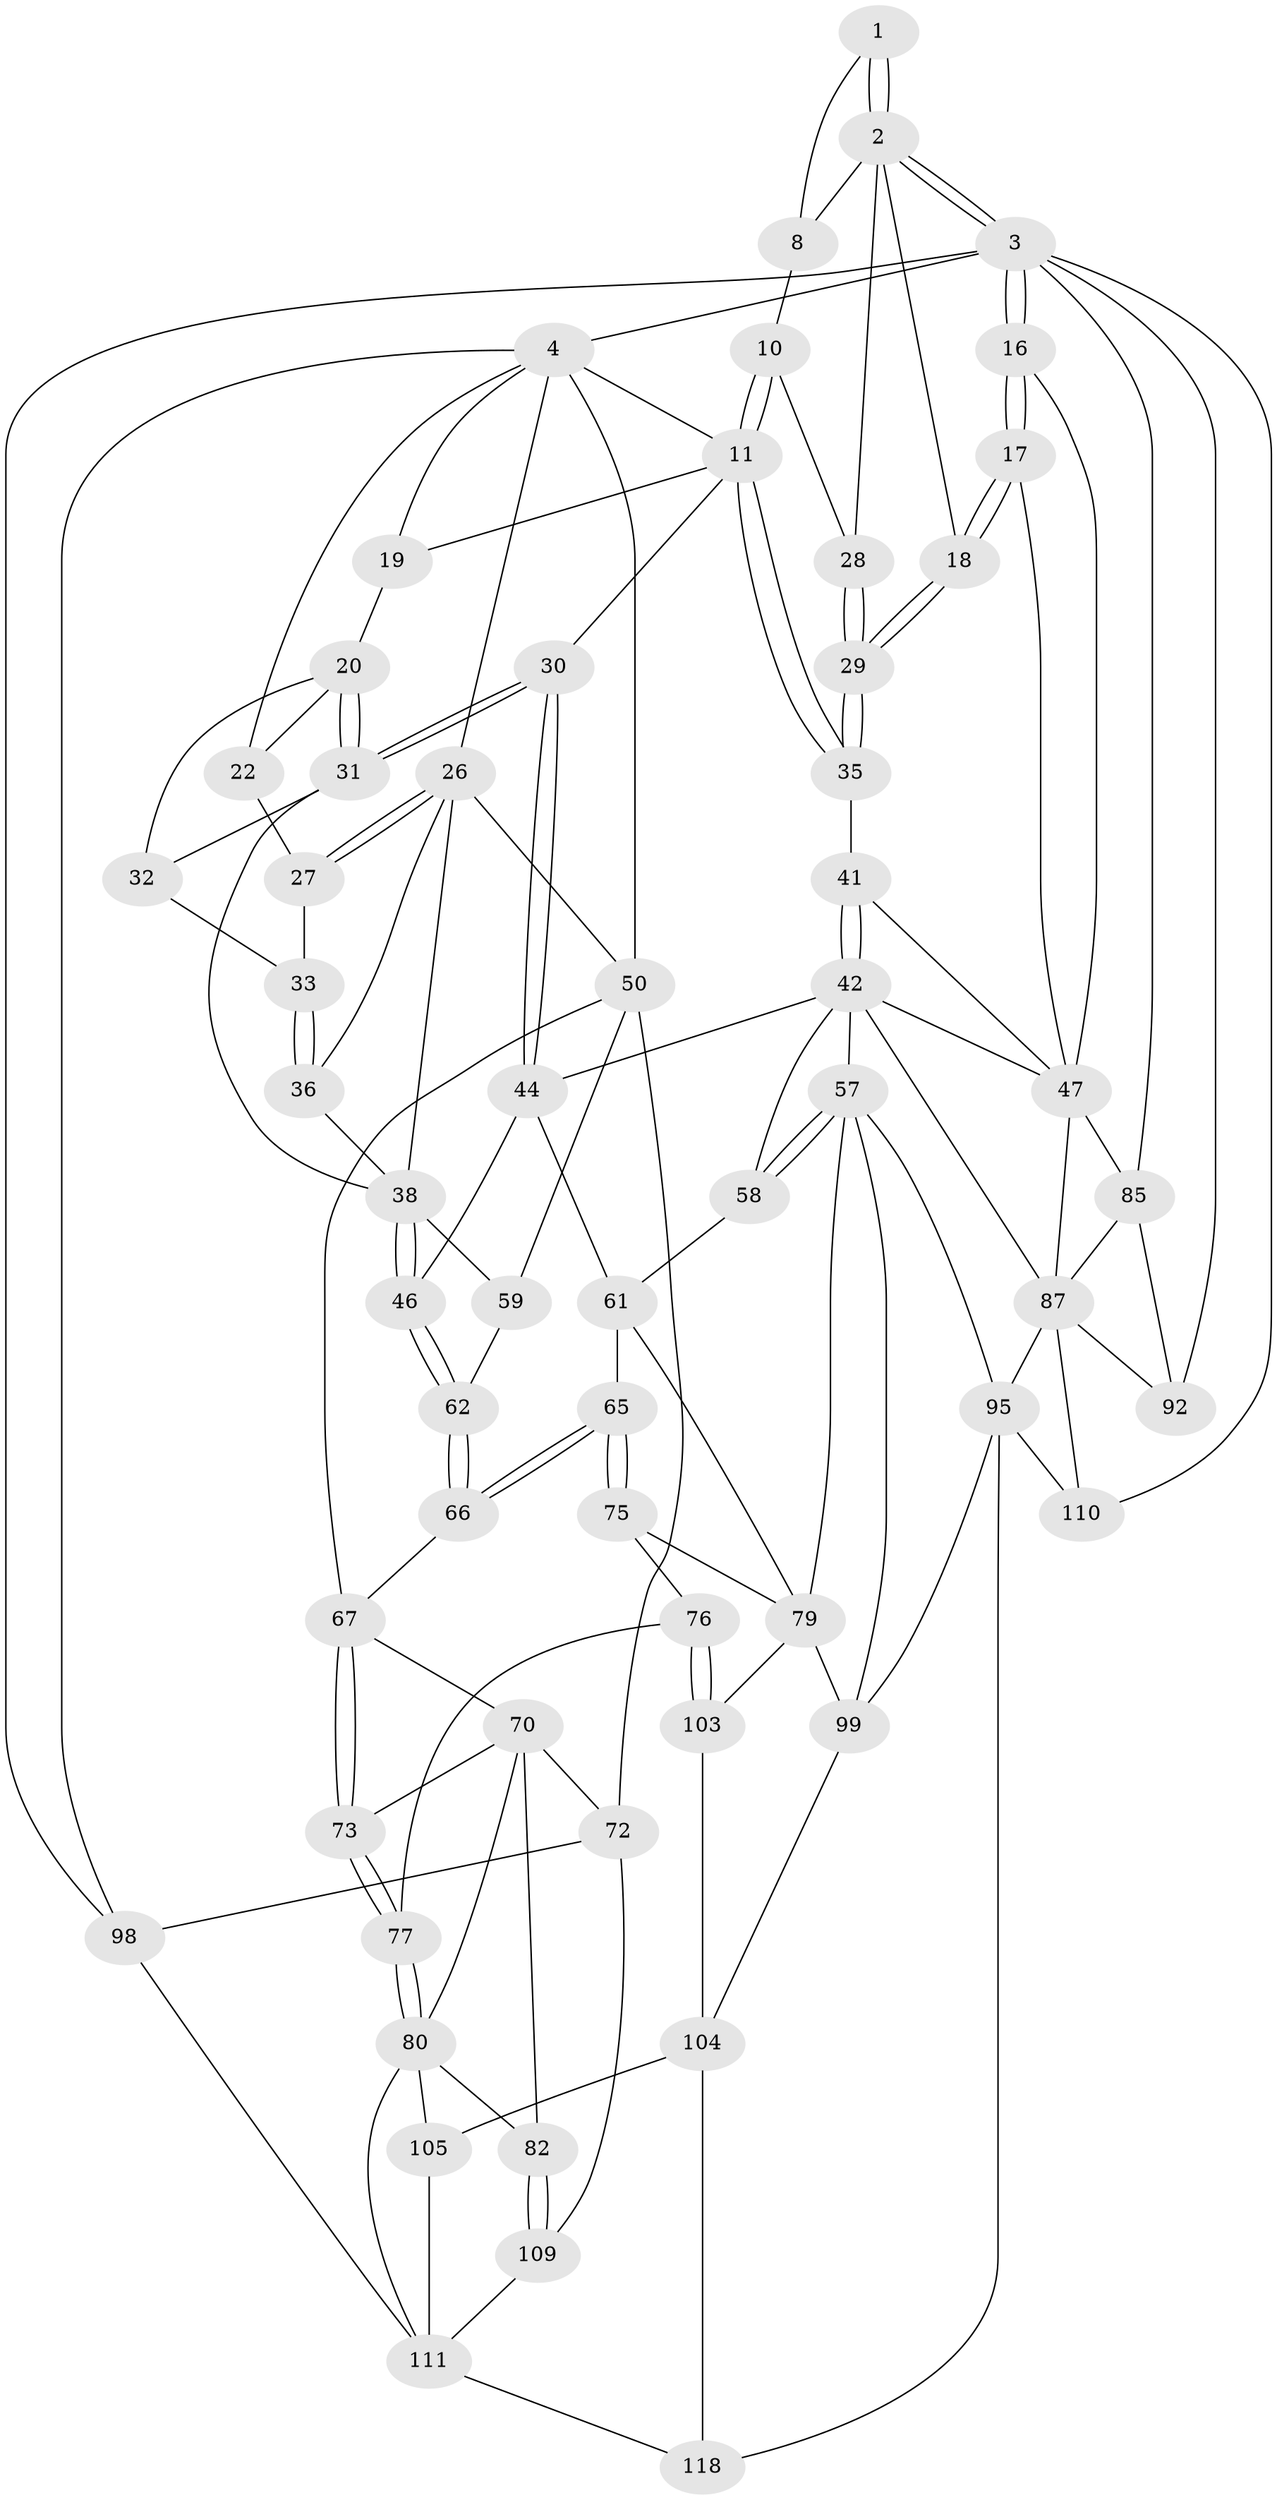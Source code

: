 // original degree distribution, {3: 0.016666666666666666, 5: 0.5, 6: 0.23333333333333334, 4: 0.25}
// Generated by graph-tools (version 1.1) at 2025/28/03/15/25 16:28:07]
// undirected, 60 vertices, 141 edges
graph export_dot {
graph [start="1"]
  node [color=gray90,style=filled];
  1 [pos="+0.8106476511494423+0"];
  2 [pos="+1+0",super="+13"];
  3 [pos="+1+0",super="+88"];
  4 [pos="+0+0",super="+5+24"];
  8 [pos="+0.8338998579735835+0.03156820110671118",super="+9"];
  10 [pos="+0.7459336309416468+0.18528406402999315"];
  11 [pos="+0.7152254614192537+0.196675013151359",super="+12"];
  16 [pos="+1+0.35085199028741076"];
  17 [pos="+1+0.32755535608983083"];
  18 [pos="+1+0.29815678367149934"];
  19 [pos="+0.47664330765974916+0.10833907347803516"];
  20 [pos="+0.46391285064100496+0.1333027275231152",super="+21"];
  22 [pos="+0.2578401938320809+0"];
  26 [pos="+0+0.2050522458498159",super="+37"];
  27 [pos="+0.09064176736874364+0.14650547520176152"];
  28 [pos="+0.8551774538286641+0.2150580311567215"];
  29 [pos="+0.9953703220052749+0.2823763683671906"];
  30 [pos="+0.5367006827548333+0.34148274555680974"];
  31 [pos="+0.4342008809476905+0.27941379263303423",super="+34"];
  32 [pos="+0.26515267986858154+0.22358088352172883"];
  33 [pos="+0.2617820047062628+0.2251231095902695"];
  35 [pos="+0.747656893339246+0.3012993948709796"];
  36 [pos="+0.22391490217661558+0.27872556817207145"];
  38 [pos="+0.3672585183266563+0.3453415043029129",super="+39"];
  41 [pos="+0.747621955260752+0.3016986961968419",super="+48"];
  42 [pos="+0.7007592399893546+0.37484381559900265",super="+52+43"];
  44 [pos="+0.5552007697735347+0.39057455843468025",super="+45"];
  46 [pos="+0.42218068605058684+0.4883698099881147"];
  47 [pos="+0.8298801618003668+0.3822707618842289",super="+53"];
  50 [pos="+0.14288375281149107+0.5164732039305076",super="+60+51"];
  57 [pos="+0.7395592487836854+0.6112002761074394",super="+78"];
  58 [pos="+0.6988671486044464+0.5830614125961706"];
  59 [pos="+0.2216853103525927+0.4640944242475176"];
  61 [pos="+0.6186186541457062+0.5578330602412007",super="+64"];
  62 [pos="+0.41570646143031315+0.5018624599144389"];
  65 [pos="+0.46659505860345435+0.6259013270222693"];
  66 [pos="+0.43204061482922923+0.5994537048569595"];
  67 [pos="+0.4170971838025942+0.603682659618975",super="+68"];
  70 [pos="+0.17668738446868384+0.6032644406052243",super="+71+74"];
  72 [pos="+0+0.7224422388235062",super="+97"];
  73 [pos="+0.31988191139593297+0.68534024536762"];
  75 [pos="+0.4050098858980932+0.7660554347609229"];
  76 [pos="+0.38451468347519907+0.7855434588482554"];
  77 [pos="+0.34605013889187336+0.7735819258226615"];
  79 [pos="+0.5541968926189327+0.7386161521968148",super="+84"];
  80 [pos="+0.2506540167543749+0.8033880802503415",super="+81"];
  82 [pos="+0.16948248296675902+0.7843082316945873"];
  85 [pos="+1+0.6660386740678695",super="+86"];
  87 [pos="+0.9451375525823772+0.7258717525788356",super="+90"];
  92 [pos="+1+0.8187149132088514",super="+93"];
  95 [pos="+0.777460471372046+0.8521886644968536",super="+102"];
  98 [pos="+0+1"];
  99 [pos="+0.5684096596049885+0.9186880201590056",super="+114"];
  103 [pos="+0.3957670640523301+0.8268007379263987"];
  104 [pos="+0.3597359490505009+0.9110130960292079",super="+116"];
  105 [pos="+0.27947405379722706+0.9165099983731869"];
  109 [pos="+0.09604432785232878+0.9011356256232212"];
  110 [pos="+1+1"];
  111 [pos="+0.13357673439543943+0.9422318911057349",super="+117+112"];
  118 [pos="+0.5177748253880414+1"];
  1 -- 2;
  1 -- 2;
  1 -- 8;
  2 -- 3;
  2 -- 3;
  2 -- 8 [weight=2];
  2 -- 18;
  2 -- 28;
  3 -- 4;
  3 -- 16;
  3 -- 16;
  3 -- 98;
  3 -- 85;
  3 -- 92 [weight=2];
  3 -- 110;
  4 -- 98;
  4 -- 19;
  4 -- 11;
  4 -- 22;
  4 -- 26;
  4 -- 50 [weight=2];
  8 -- 10;
  10 -- 11;
  10 -- 11;
  10 -- 28;
  11 -- 35;
  11 -- 35;
  11 -- 19;
  11 -- 30;
  16 -- 17;
  16 -- 17;
  16 -- 47;
  17 -- 18;
  17 -- 18;
  17 -- 47;
  18 -- 29;
  18 -- 29;
  19 -- 20;
  20 -- 31;
  20 -- 31;
  20 -- 32;
  20 -- 22;
  22 -- 27;
  26 -- 27;
  26 -- 27;
  26 -- 36;
  26 -- 50;
  26 -- 38;
  27 -- 33;
  28 -- 29;
  28 -- 29;
  29 -- 35;
  29 -- 35;
  30 -- 31;
  30 -- 31;
  30 -- 44;
  30 -- 44;
  31 -- 32;
  31 -- 38;
  32 -- 33;
  33 -- 36;
  33 -- 36;
  35 -- 41;
  36 -- 38;
  38 -- 46;
  38 -- 46;
  38 -- 59;
  41 -- 42 [weight=2];
  41 -- 42;
  41 -- 47;
  42 -- 87;
  42 -- 57;
  42 -- 58;
  42 -- 44;
  42 -- 47;
  44 -- 61;
  44 -- 46;
  46 -- 62;
  46 -- 62;
  47 -- 85;
  47 -- 87;
  50 -- 59;
  50 -- 67;
  50 -- 72;
  57 -- 58;
  57 -- 58;
  57 -- 99;
  57 -- 79;
  57 -- 95;
  58 -- 61;
  59 -- 62;
  61 -- 65;
  61 -- 79;
  62 -- 66;
  62 -- 66;
  65 -- 66;
  65 -- 66;
  65 -- 75;
  65 -- 75;
  66 -- 67;
  67 -- 73;
  67 -- 73;
  67 -- 70;
  70 -- 72 [weight=2];
  70 -- 82;
  70 -- 80;
  70 -- 73;
  72 -- 98;
  72 -- 109;
  73 -- 77;
  73 -- 77;
  75 -- 76;
  75 -- 79;
  76 -- 77;
  76 -- 103;
  76 -- 103;
  77 -- 80;
  77 -- 80;
  79 -- 99;
  79 -- 103;
  80 -- 105;
  80 -- 82;
  80 -- 111;
  82 -- 109;
  82 -- 109;
  85 -- 92;
  85 -- 87;
  87 -- 92;
  87 -- 110;
  87 -- 95 [weight=2];
  95 -- 99;
  95 -- 118;
  95 -- 110;
  98 -- 111;
  99 -- 104;
  103 -- 104;
  104 -- 105;
  104 -- 118;
  105 -- 111;
  109 -- 111;
  111 -- 118;
}
